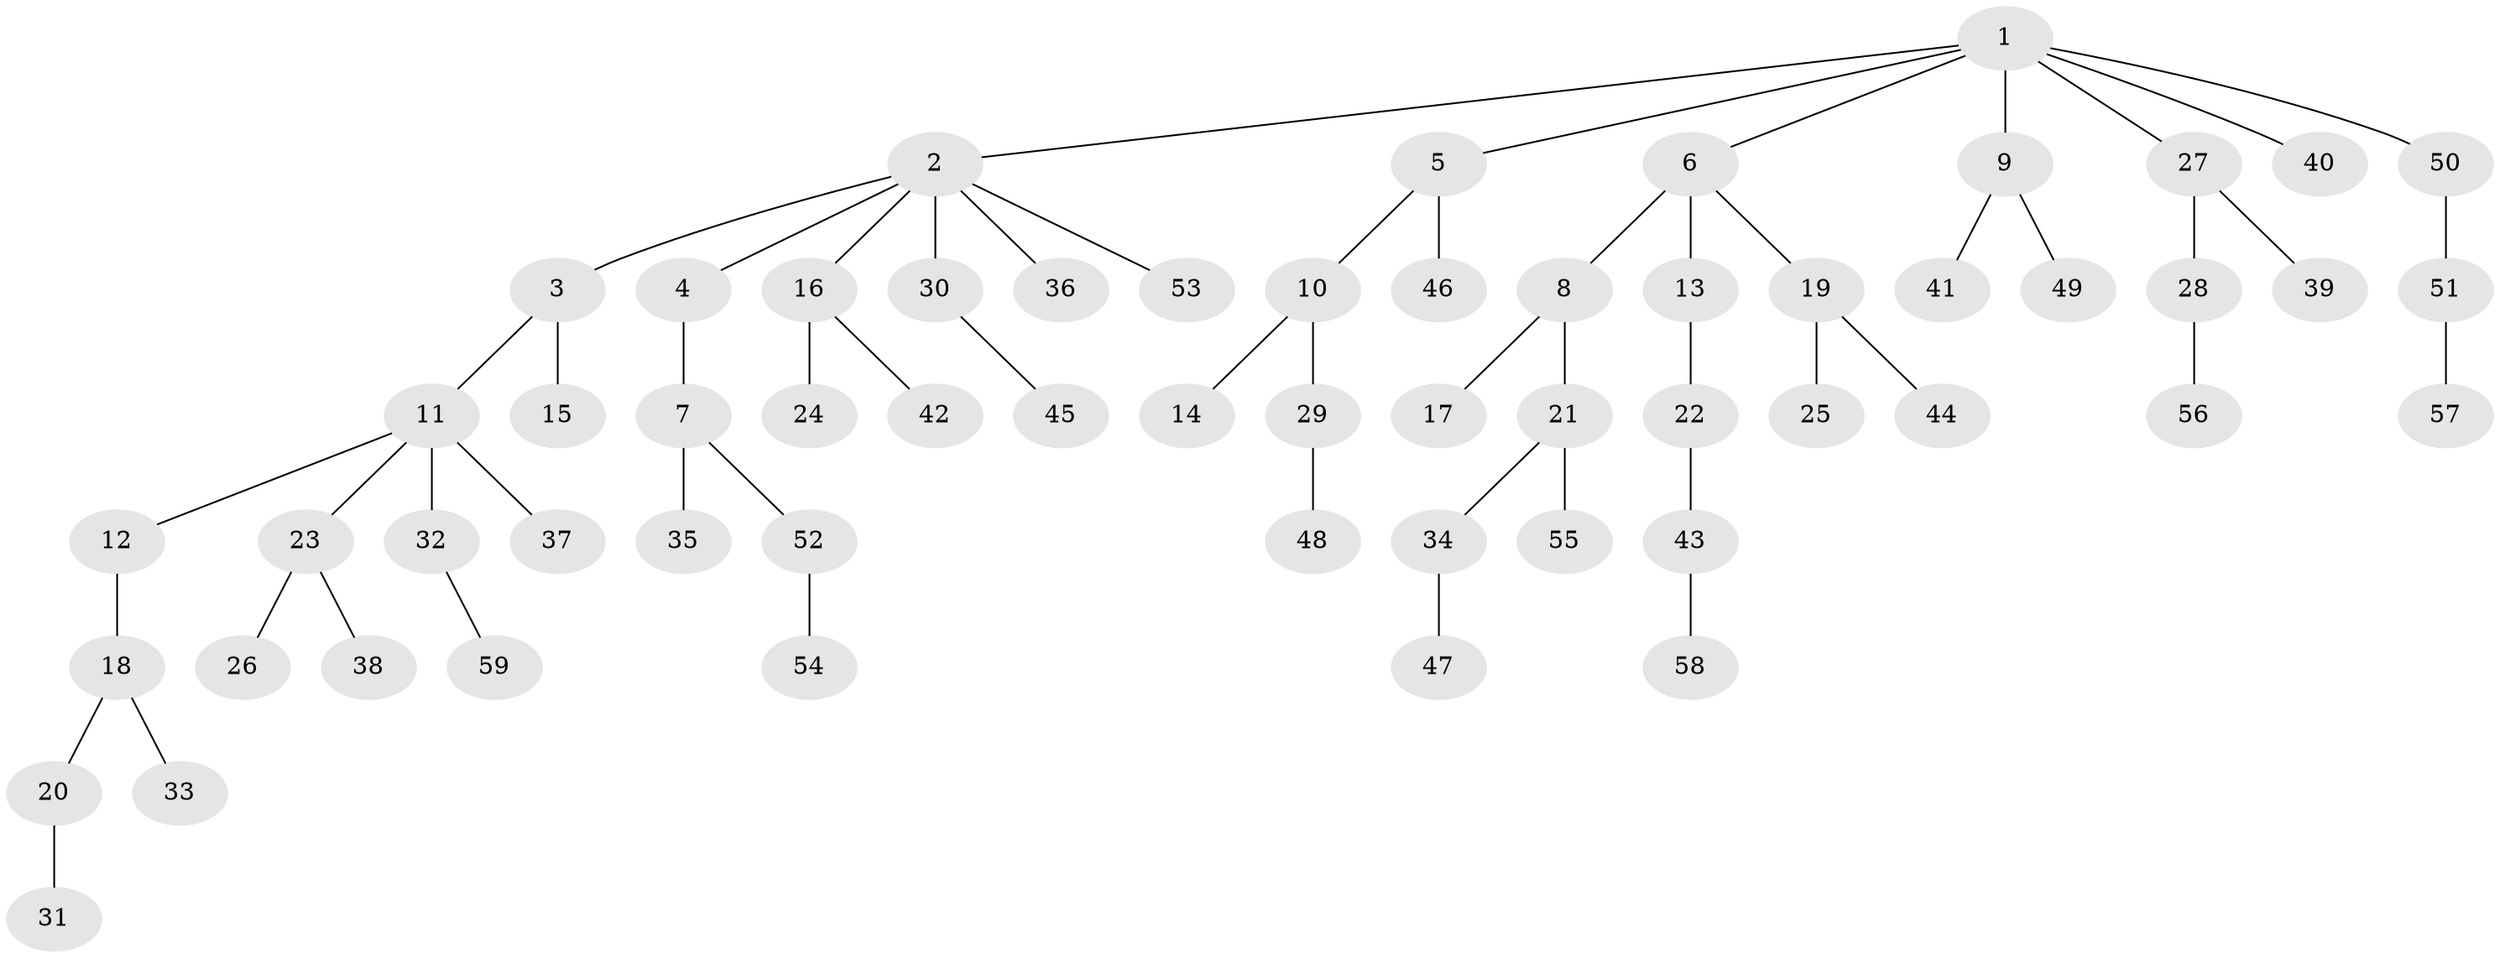 // original degree distribution, {8: 0.01694915254237288, 4: 0.07627118644067797, 3: 0.1271186440677966, 5: 0.01694915254237288, 6: 0.00847457627118644, 2: 0.2711864406779661, 1: 0.4830508474576271}
// Generated by graph-tools (version 1.1) at 2025/36/03/09/25 02:36:28]
// undirected, 59 vertices, 58 edges
graph export_dot {
graph [start="1"]
  node [color=gray90,style=filled];
  1;
  2;
  3;
  4;
  5;
  6;
  7;
  8;
  9;
  10;
  11;
  12;
  13;
  14;
  15;
  16;
  17;
  18;
  19;
  20;
  21;
  22;
  23;
  24;
  25;
  26;
  27;
  28;
  29;
  30;
  31;
  32;
  33;
  34;
  35;
  36;
  37;
  38;
  39;
  40;
  41;
  42;
  43;
  44;
  45;
  46;
  47;
  48;
  49;
  50;
  51;
  52;
  53;
  54;
  55;
  56;
  57;
  58;
  59;
  1 -- 2 [weight=1.0];
  1 -- 5 [weight=1.0];
  1 -- 6 [weight=1.0];
  1 -- 9 [weight=1.0];
  1 -- 27 [weight=1.0];
  1 -- 40 [weight=1.0];
  1 -- 50 [weight=1.0];
  2 -- 3 [weight=1.0];
  2 -- 4 [weight=1.0];
  2 -- 16 [weight=1.0];
  2 -- 30 [weight=1.0];
  2 -- 36 [weight=1.0];
  2 -- 53 [weight=1.0];
  3 -- 11 [weight=1.0];
  3 -- 15 [weight=1.0];
  4 -- 7 [weight=1.0];
  5 -- 10 [weight=1.0];
  5 -- 46 [weight=1.0];
  6 -- 8 [weight=1.0];
  6 -- 13 [weight=2.0];
  6 -- 19 [weight=1.0];
  7 -- 35 [weight=1.0];
  7 -- 52 [weight=1.0];
  8 -- 17 [weight=1.0];
  8 -- 21 [weight=1.0];
  9 -- 41 [weight=1.0];
  9 -- 49 [weight=1.0];
  10 -- 14 [weight=1.0];
  10 -- 29 [weight=1.0];
  11 -- 12 [weight=1.0];
  11 -- 23 [weight=1.0];
  11 -- 32 [weight=1.0];
  11 -- 37 [weight=1.0];
  12 -- 18 [weight=1.0];
  13 -- 22 [weight=1.0];
  16 -- 24 [weight=1.0];
  16 -- 42 [weight=1.0];
  18 -- 20 [weight=1.0];
  18 -- 33 [weight=1.0];
  19 -- 25 [weight=1.0];
  19 -- 44 [weight=1.0];
  20 -- 31 [weight=2.0];
  21 -- 34 [weight=1.0];
  21 -- 55 [weight=1.0];
  22 -- 43 [weight=1.0];
  23 -- 26 [weight=1.0];
  23 -- 38 [weight=1.0];
  27 -- 28 [weight=1.0];
  27 -- 39 [weight=2.0];
  28 -- 56 [weight=1.0];
  29 -- 48 [weight=1.0];
  30 -- 45 [weight=1.0];
  32 -- 59 [weight=1.0];
  34 -- 47 [weight=2.0];
  43 -- 58 [weight=1.0];
  50 -- 51 [weight=1.0];
  51 -- 57 [weight=1.0];
  52 -- 54 [weight=1.0];
}

